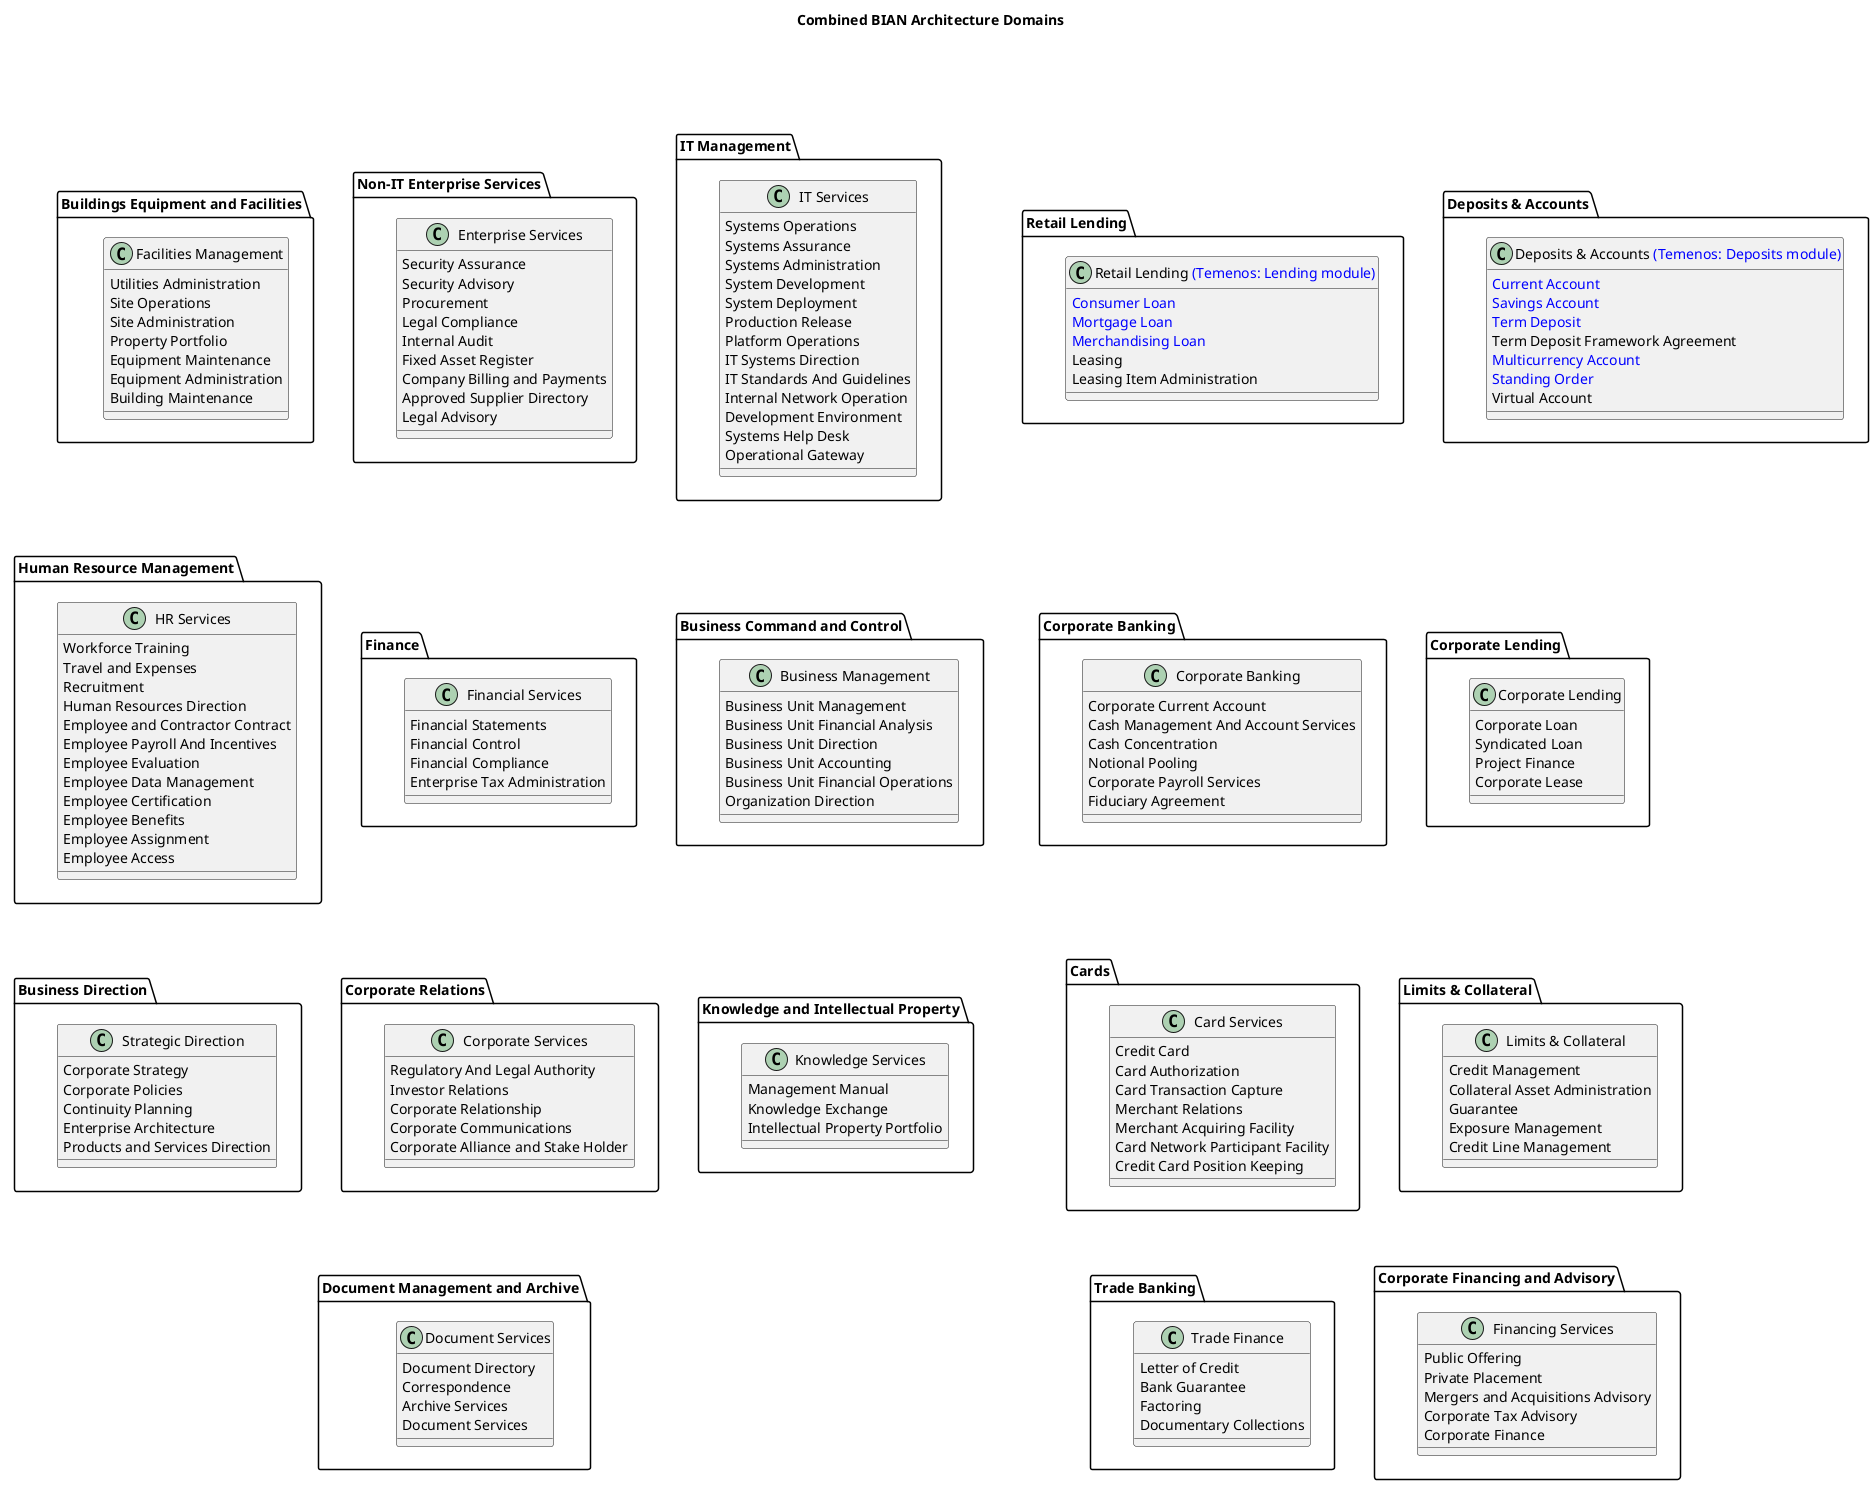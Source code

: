 @startuml Combined BIAN Diagrams

title Combined BIAN Architecture Domains

!define LAYOUT top to bottom direction

' === Business Support Domain ===
' Row 1
together {
  package "IT Management" as IT {
    class "IT Services" as IT_SVC {
      Systems Operations
      Systems Assurance
      Systems Administration
      System Development
      System Deployment
      Production Release
      Platform Operations
      IT Systems Direction
      IT Standards And Guidelines
      Internal Network Operation
      Development Environment
      Systems Help Desk
      Operational Gateway
    }
  }

  package "Non-IT Enterprise Services" as ENTERPRISE {
    class "Enterprise Services" as ENT_SVC {
      Security Assurance
      Security Advisory
      Procurement
      Legal Compliance
      Internal Audit
      Fixed Asset Register
      Company Billing and Payments
      Approved Supplier Directory
      Legal Advisory
    }
  }

  package "Buildings Equipment and Facilities" as FACILITIES {
    class "Facilities Management" as FACIL {
      Utilities Administration
      Site Operations
      Site Administration
      Property Portfolio
      Equipment Maintenance
      Equipment Administration
      Building Maintenance
    }
  }
}

' Row 2
together {
  package "Business Command and Control" as COMMAND {
    class "Business Management" as BIZ_MGMT {
      Business Unit Management
      Business Unit Financial Analysis
      Business Unit Direction
      Business Unit Accounting
      Business Unit Financial Operations
      Organization Direction
    }
  }

  package "Finance" as FINANCE {
    class "Financial Services" as FIN_SVC {
      Financial Statements
      Financial Control
      Financial Compliance
      Enterprise Tax Administration
    }
  }

  package "Human Resource Management" as HR {
    class "HR Services" as HR_SVC {
      Workforce Training
      Travel and Expenses
      Recruitment
      Human Resources Direction
      Employee and Contractor Contract
      Employee Payroll And Incentives
      Employee Evaluation
      Employee Data Management
      Employee Certification
      Employee Benefits
      Employee Assignment
      Employee Access
    }
  }
}

' Row 3
together {
  package "Knowledge and Intellectual Property" as KNOWLEDGE {
    class "Knowledge Services" as KNOWLEDGE_SVC {
      Management Manual
      Knowledge Exchange
      Intellectual Property Portfolio
    }
  }

  package "Corporate Relations" as CORPORATE_REL {
    class "Corporate Services" as CORP_REL {
      Regulatory And Legal Authority
      Investor Relations
      Corporate Relationship
      Corporate Communications
      Corporate Alliance and Stake Holder
    }
  }

  package "Business Direction" as DIRECTION {
    class "Strategic Direction" as STRATEGY {
      Corporate Strategy
      Corporate Policies
      Continuity Planning
      Enterprise Architecture
      Products and Services Direction
    }
  }
}

' Row 4 - Single package
package "Document Management and Archive" as DOCS {
  class "Document Services" as DOC_SVC {
    Document Directory
    Correspondence
    Archive Services
    Document Services
  }
}

' Layout positioning for square arrangement
IT -[hidden]right- ENTERPRISE
ENTERPRISE -[hidden]right- FACILITIES
COMMAND -[hidden]right- FINANCE
FINANCE -[hidden]right- HR
KNOWLEDGE -[hidden]right- CORPORATE_REL
CORPORATE_REL -[hidden]right- DIRECTION

' Vertical connections
IT -[hidden]down- COMMAND
ENTERPRISE -[hidden]down- FINANCE
FACILITIES -[hidden]down- HR
COMMAND -[hidden]down- KNOWLEDGE
FINANCE -[hidden]down- CORPORATE_REL
HR -[hidden]down- DIRECTION
KNOWLEDGE -[hidden]down- DOCS
CORPORATE_REL -[hidden]down- DOCS
DIRECTION -[hidden]down- DOCS

' === Products, Loans & Cards Domain ===
' Row 1 - Deposits & Retail Lending
together {
  package "Deposits & Accounts" as DEP {
    class "Deposits & Accounts <color:#0000FF>(Temenos: Deposits module)</color>" as DEP_SVC {
      <color:#0000FF>Current Account</color>
      <color:#0000FF>Savings Account</color>
      <color:#0000FF>Term Deposit</color>
      Term Deposit Framework Agreement
      <color:#0000FF>Multicurrency Account</color>
      <color:#0000FF>Standing Order</color>
      Virtual Account
    }
  }

  package "Retail Lending" as RETAIL_LENDING_PKG {
    class "Retail Lending <color:#0000FF>(Temenos: Lending module)</color>" as RETAIL_LENDING {
      <color:#0000FF>Consumer Loan</color>
      <color:#0000FF>Mortgage Loan</color>
      <color:#0000FF>Merchandising Loan</color>
      Leasing
      Leasing Item Administration
    }
  }
}

' Row 2 - Corporate Banking
together {
  package "Corporate Lending" as CORP_LENDING_PKG {
    class "Corporate Lending" as CORP_LENDING {
      Corporate Loan
      Syndicated Loan
      Project Finance
      Corporate Lease
    }
  }

  package "Corporate Banking" as CORP_BANKING_PKG {
    class "Corporate Banking" as CORP {
      Corporate Current Account
      Cash Management And Account Services
      Cash Concentration
      Notional Pooling
      Corporate Payroll Services
      Fiduciary Agreement
    }
  }
}

' Row 3 - Risk & Cards
together {
  package "Limits & Collateral" as LIMITS_COLLATERAL_PKG {
    class "Limits & Collateral" as LIMITS_COLLATERAL {
      Credit Management
      Collateral Asset Administration
      Guarantee
      Exposure Management
      Credit Line Management
    }
  }

  package "Cards" as CARDS {
    class "Card Services" as CARD_SVC {
      Credit Card
      Card Authorization
      Card Transaction Capture
      Merchant Relations
      Merchant Acquiring Facility
      Card Network Participant Facility
      Credit Card Position Keeping
    }
  }
}

' Row 4 - Financing & Trade
together {
  package "Corporate Financing and Advisory" as CORP_FIN {
    class "Financing Services" as FIN_SVC {
      Public Offering
      Private Placement
      Mergers and Acquisitions Advisory
      Corporate Tax Advisory
      Corporate Finance
    }
  }

  package "Trade Banking" as TRADE {
    class "Trade Finance" as TRADE_FIN {
      Letter of Credit
      Bank Guarantee
      Factoring
      Documentary Collections
    }
  }
}

' Layout positioning for 2x4 grid
' Row 1 connections
DEP -[hidden]right- RETAIL_LENDING_PKG

' Row 2 connections
CORP_LENDING_PKG -[hidden]right- CORP_BANKING_PKG

' Row 3 connections
LIMITS_COLLATERAL_PKG -[hidden]right- CARDS

' Row 4 connections
CORP_FIN -[hidden]right- TRADE

' Vertical connections between rows
DEP -[hidden]down- CORP_LENDING_PKG
RETAIL_LENDING_PKG -[hidden]down- CORP_BANKING_PKG
CORP_LENDING_PKG -[hidden]down- LIMITS_COLLATERAL_PKG
CORP_BANKING_PKG -[hidden]down- CARDS
LIMITS_COLLATERAL_PKG -[hidden]down- CORP_FIN
CARDS -[hidden]down- TRADE

@enduml